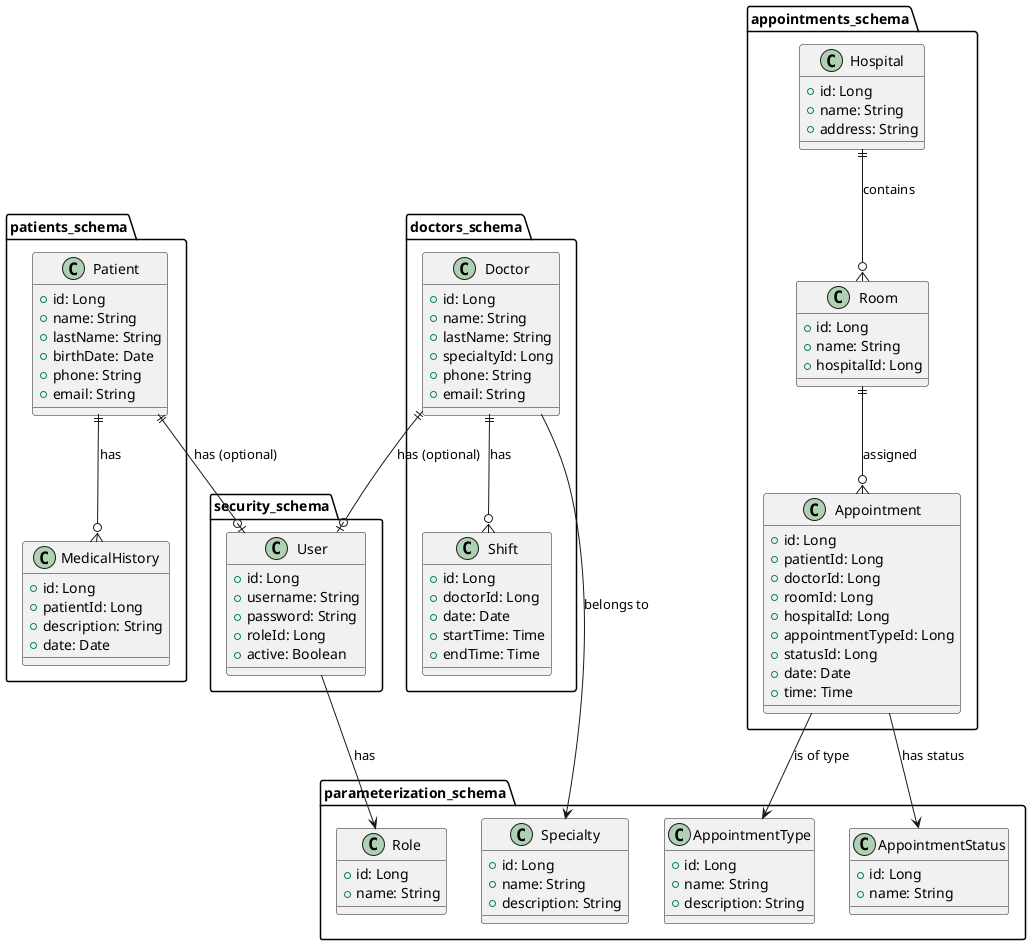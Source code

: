 @startuml Entity-Relationship Model (MER)

package "patients_schema" {
    class Patient {
        +id: Long
        +name: String
        +lastName: String
        +birthDate: Date
        +phone: String
        +email: String
    }

    class MedicalHistory {
        +id: Long
        +patientId: Long
        +description: String
        +date: Date
    }

    Patient ||--o{ MedicalHistory : has
}

package "doctors_schema" {
    class Doctor {
        +id: Long
        +name: String
        +lastName: String
        +specialtyId: Long
        +phone: String
        +email: String
    }

    class Shift {
        +id: Long
        +doctorId: Long
        +date: Date
        +startTime: Time
        +endTime: Time
    }

    Doctor ||--o{ Shift : has
}

package "appointments_schema" {
    class Appointment {
        +id: Long
        +patientId: Long
        +doctorId: Long
        +roomId: Long
        +hospitalId: Long
        +appointmentTypeId: Long
        +statusId: Long
        +date: Date
        +time: Time
    }

    class Room {
        +id: Long
        +name: String
        +hospitalId: Long
    }

    class Hospital {
        +id: Long
        +name: String
        +address: String
    }

    Hospital ||--o{ Room : contains
    Room ||--o{ Appointment : assigned
}

package "parameterization_schema" {
    class Role {
        +id: Long
        +name: String
    }

    class AppointmentType {
        +id: Long
        +name: String
        +description: String
    }

    class AppointmentStatus {
        +id: Long
        +name: String
    }

    class Specialty {
        +id: Long
        +name: String
        +description: String
    }
}

package "security_schema" {
    class User {
        +id: Long
        +username: String
        +password: String
        +roleId: Long
        +active: Boolean
    }
}

' Relationships between schemas
Patient ||--o| User : has (optional)
Doctor ||--o| User : has (optional)
User --> Role : has
Appointment --> AppointmentType : is of type
Appointment --> AppointmentStatus : has status
Doctor --> Specialty : belongs to

@enduml